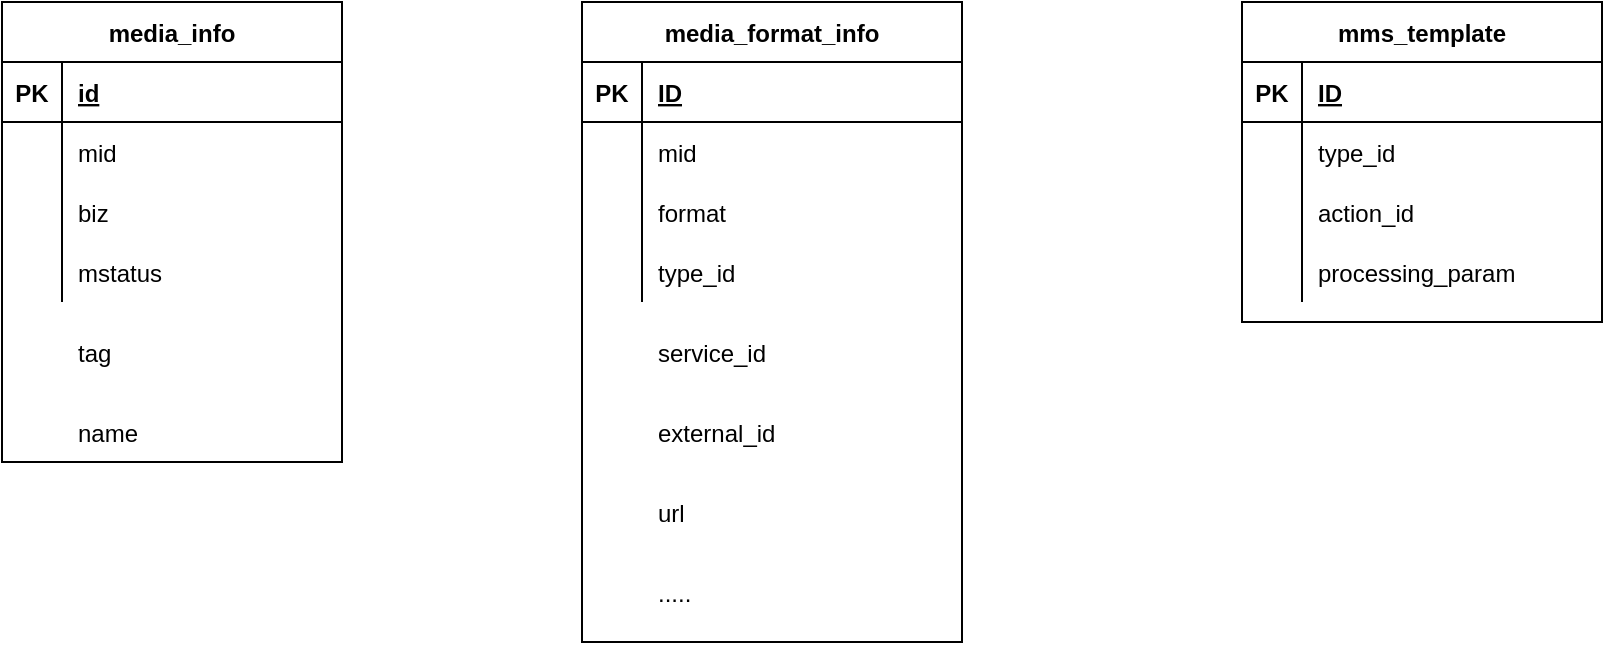 <mxfile version="14.6.13" type="github">
  <diagram id="kkKos9nISYE2yEsiCCxR" name="Page-1">
    <mxGraphModel dx="1422" dy="755" grid="1" gridSize="10" guides="1" tooltips="1" connect="1" arrows="1" fold="1" page="1" pageScale="1" pageWidth="827" pageHeight="1169" math="0" shadow="0">
      <root>
        <mxCell id="0" />
        <mxCell id="1" parent="0" />
        <mxCell id="56GbnK_W7msUl-9ypa2e-16" value="mms_template" style="shape=table;startSize=30;container=1;collapsible=1;childLayout=tableLayout;fixedRows=1;rowLines=0;fontStyle=1;align=center;resizeLast=1;" vertex="1" parent="1">
          <mxGeometry x="700" y="210" width="180" height="160" as="geometry" />
        </mxCell>
        <mxCell id="56GbnK_W7msUl-9ypa2e-17" value="" style="shape=partialRectangle;collapsible=0;dropTarget=0;pointerEvents=0;fillColor=none;top=0;left=0;bottom=1;right=0;points=[[0,0.5],[1,0.5]];portConstraint=eastwest;" vertex="1" parent="56GbnK_W7msUl-9ypa2e-16">
          <mxGeometry y="30" width="180" height="30" as="geometry" />
        </mxCell>
        <mxCell id="56GbnK_W7msUl-9ypa2e-18" value="PK" style="shape=partialRectangle;connectable=0;fillColor=none;top=0;left=0;bottom=0;right=0;fontStyle=1;overflow=hidden;" vertex="1" parent="56GbnK_W7msUl-9ypa2e-17">
          <mxGeometry width="30" height="30" as="geometry" />
        </mxCell>
        <mxCell id="56GbnK_W7msUl-9ypa2e-19" value="ID" style="shape=partialRectangle;connectable=0;fillColor=none;top=0;left=0;bottom=0;right=0;align=left;spacingLeft=6;fontStyle=5;overflow=hidden;" vertex="1" parent="56GbnK_W7msUl-9ypa2e-17">
          <mxGeometry x="30" width="150" height="30" as="geometry" />
        </mxCell>
        <mxCell id="56GbnK_W7msUl-9ypa2e-20" value="" style="shape=partialRectangle;collapsible=0;dropTarget=0;pointerEvents=0;fillColor=none;top=0;left=0;bottom=0;right=0;points=[[0,0.5],[1,0.5]];portConstraint=eastwest;" vertex="1" parent="56GbnK_W7msUl-9ypa2e-16">
          <mxGeometry y="60" width="180" height="30" as="geometry" />
        </mxCell>
        <mxCell id="56GbnK_W7msUl-9ypa2e-21" value="" style="shape=partialRectangle;connectable=0;fillColor=none;top=0;left=0;bottom=0;right=0;editable=1;overflow=hidden;" vertex="1" parent="56GbnK_W7msUl-9ypa2e-20">
          <mxGeometry width="30" height="30" as="geometry" />
        </mxCell>
        <mxCell id="56GbnK_W7msUl-9ypa2e-22" value="type_id" style="shape=partialRectangle;connectable=0;fillColor=none;top=0;left=0;bottom=0;right=0;align=left;spacingLeft=6;overflow=hidden;" vertex="1" parent="56GbnK_W7msUl-9ypa2e-20">
          <mxGeometry x="30" width="150" height="30" as="geometry" />
        </mxCell>
        <mxCell id="56GbnK_W7msUl-9ypa2e-23" value="" style="shape=partialRectangle;collapsible=0;dropTarget=0;pointerEvents=0;fillColor=none;top=0;left=0;bottom=0;right=0;points=[[0,0.5],[1,0.5]];portConstraint=eastwest;" vertex="1" parent="56GbnK_W7msUl-9ypa2e-16">
          <mxGeometry y="90" width="180" height="30" as="geometry" />
        </mxCell>
        <mxCell id="56GbnK_W7msUl-9ypa2e-24" value="" style="shape=partialRectangle;connectable=0;fillColor=none;top=0;left=0;bottom=0;right=0;editable=1;overflow=hidden;" vertex="1" parent="56GbnK_W7msUl-9ypa2e-23">
          <mxGeometry width="30" height="30" as="geometry" />
        </mxCell>
        <mxCell id="56GbnK_W7msUl-9ypa2e-25" value="action_id" style="shape=partialRectangle;connectable=0;fillColor=none;top=0;left=0;bottom=0;right=0;align=left;spacingLeft=6;overflow=hidden;" vertex="1" parent="56GbnK_W7msUl-9ypa2e-23">
          <mxGeometry x="30" width="150" height="30" as="geometry" />
        </mxCell>
        <mxCell id="56GbnK_W7msUl-9ypa2e-26" value="" style="shape=partialRectangle;collapsible=0;dropTarget=0;pointerEvents=0;fillColor=none;top=0;left=0;bottom=0;right=0;points=[[0,0.5],[1,0.5]];portConstraint=eastwest;" vertex="1" parent="56GbnK_W7msUl-9ypa2e-16">
          <mxGeometry y="120" width="180" height="30" as="geometry" />
        </mxCell>
        <mxCell id="56GbnK_W7msUl-9ypa2e-27" value="" style="shape=partialRectangle;connectable=0;fillColor=none;top=0;left=0;bottom=0;right=0;editable=1;overflow=hidden;" vertex="1" parent="56GbnK_W7msUl-9ypa2e-26">
          <mxGeometry width="30" height="30" as="geometry" />
        </mxCell>
        <mxCell id="56GbnK_W7msUl-9ypa2e-28" value="processing_param" style="shape=partialRectangle;connectable=0;fillColor=none;top=0;left=0;bottom=0;right=0;align=left;spacingLeft=6;overflow=hidden;" vertex="1" parent="56GbnK_W7msUl-9ypa2e-26">
          <mxGeometry x="30" width="150" height="30" as="geometry" />
        </mxCell>
        <mxCell id="56GbnK_W7msUl-9ypa2e-29" value="media_info" style="shape=table;startSize=30;container=1;collapsible=1;childLayout=tableLayout;fixedRows=1;rowLines=0;fontStyle=1;align=center;resizeLast=1;" vertex="1" parent="1">
          <mxGeometry x="80" y="210" width="170" height="230" as="geometry" />
        </mxCell>
        <mxCell id="56GbnK_W7msUl-9ypa2e-30" value="" style="shape=partialRectangle;collapsible=0;dropTarget=0;pointerEvents=0;fillColor=none;top=0;left=0;bottom=1;right=0;points=[[0,0.5],[1,0.5]];portConstraint=eastwest;" vertex="1" parent="56GbnK_W7msUl-9ypa2e-29">
          <mxGeometry y="30" width="170" height="30" as="geometry" />
        </mxCell>
        <mxCell id="56GbnK_W7msUl-9ypa2e-31" value="PK" style="shape=partialRectangle;connectable=0;fillColor=none;top=0;left=0;bottom=0;right=0;fontStyle=1;overflow=hidden;" vertex="1" parent="56GbnK_W7msUl-9ypa2e-30">
          <mxGeometry width="30" height="30" as="geometry" />
        </mxCell>
        <mxCell id="56GbnK_W7msUl-9ypa2e-32" value="id" style="shape=partialRectangle;connectable=0;fillColor=none;top=0;left=0;bottom=0;right=0;align=left;spacingLeft=6;fontStyle=5;overflow=hidden;" vertex="1" parent="56GbnK_W7msUl-9ypa2e-30">
          <mxGeometry x="30" width="140" height="30" as="geometry" />
        </mxCell>
        <mxCell id="56GbnK_W7msUl-9ypa2e-33" value="" style="shape=partialRectangle;collapsible=0;dropTarget=0;pointerEvents=0;fillColor=none;top=0;left=0;bottom=0;right=0;points=[[0,0.5],[1,0.5]];portConstraint=eastwest;" vertex="1" parent="56GbnK_W7msUl-9ypa2e-29">
          <mxGeometry y="60" width="170" height="30" as="geometry" />
        </mxCell>
        <mxCell id="56GbnK_W7msUl-9ypa2e-34" value="" style="shape=partialRectangle;connectable=0;fillColor=none;top=0;left=0;bottom=0;right=0;editable=1;overflow=hidden;" vertex="1" parent="56GbnK_W7msUl-9ypa2e-33">
          <mxGeometry width="30" height="30" as="geometry" />
        </mxCell>
        <mxCell id="56GbnK_W7msUl-9ypa2e-35" value="mid" style="shape=partialRectangle;connectable=0;fillColor=none;top=0;left=0;bottom=0;right=0;align=left;spacingLeft=6;overflow=hidden;" vertex="1" parent="56GbnK_W7msUl-9ypa2e-33">
          <mxGeometry x="30" width="140" height="30" as="geometry" />
        </mxCell>
        <mxCell id="56GbnK_W7msUl-9ypa2e-36" value="" style="shape=partialRectangle;collapsible=0;dropTarget=0;pointerEvents=0;fillColor=none;top=0;left=0;bottom=0;right=0;points=[[0,0.5],[1,0.5]];portConstraint=eastwest;" vertex="1" parent="56GbnK_W7msUl-9ypa2e-29">
          <mxGeometry y="90" width="170" height="30" as="geometry" />
        </mxCell>
        <mxCell id="56GbnK_W7msUl-9ypa2e-37" value="" style="shape=partialRectangle;connectable=0;fillColor=none;top=0;left=0;bottom=0;right=0;editable=1;overflow=hidden;" vertex="1" parent="56GbnK_W7msUl-9ypa2e-36">
          <mxGeometry width="30" height="30" as="geometry" />
        </mxCell>
        <mxCell id="56GbnK_W7msUl-9ypa2e-38" value="biz" style="shape=partialRectangle;connectable=0;fillColor=none;top=0;left=0;bottom=0;right=0;align=left;spacingLeft=6;overflow=hidden;" vertex="1" parent="56GbnK_W7msUl-9ypa2e-36">
          <mxGeometry x="30" width="140" height="30" as="geometry" />
        </mxCell>
        <mxCell id="56GbnK_W7msUl-9ypa2e-39" value="" style="shape=partialRectangle;collapsible=0;dropTarget=0;pointerEvents=0;fillColor=none;top=0;left=0;bottom=0;right=0;points=[[0,0.5],[1,0.5]];portConstraint=eastwest;" vertex="1" parent="56GbnK_W7msUl-9ypa2e-29">
          <mxGeometry y="120" width="170" height="30" as="geometry" />
        </mxCell>
        <mxCell id="56GbnK_W7msUl-9ypa2e-40" value="" style="shape=partialRectangle;connectable=0;fillColor=none;top=0;left=0;bottom=0;right=0;editable=1;overflow=hidden;" vertex="1" parent="56GbnK_W7msUl-9ypa2e-39">
          <mxGeometry width="30" height="30" as="geometry" />
        </mxCell>
        <mxCell id="56GbnK_W7msUl-9ypa2e-41" value="mstatus" style="shape=partialRectangle;connectable=0;fillColor=none;top=0;left=0;bottom=0;right=0;align=left;spacingLeft=6;overflow=hidden;" vertex="1" parent="56GbnK_W7msUl-9ypa2e-39">
          <mxGeometry x="30" width="140" height="30" as="geometry" />
        </mxCell>
        <mxCell id="56GbnK_W7msUl-9ypa2e-42" value="media_format_info" style="shape=table;startSize=30;container=1;collapsible=1;childLayout=tableLayout;fixedRows=1;rowLines=0;fontStyle=1;align=center;resizeLast=1;" vertex="1" parent="1">
          <mxGeometry x="370" y="210" width="190" height="320" as="geometry" />
        </mxCell>
        <mxCell id="56GbnK_W7msUl-9ypa2e-43" value="" style="shape=partialRectangle;collapsible=0;dropTarget=0;pointerEvents=0;fillColor=none;top=0;left=0;bottom=1;right=0;points=[[0,0.5],[1,0.5]];portConstraint=eastwest;" vertex="1" parent="56GbnK_W7msUl-9ypa2e-42">
          <mxGeometry y="30" width="190" height="30" as="geometry" />
        </mxCell>
        <mxCell id="56GbnK_W7msUl-9ypa2e-44" value="PK" style="shape=partialRectangle;connectable=0;fillColor=none;top=0;left=0;bottom=0;right=0;fontStyle=1;overflow=hidden;" vertex="1" parent="56GbnK_W7msUl-9ypa2e-43">
          <mxGeometry width="30" height="30" as="geometry" />
        </mxCell>
        <mxCell id="56GbnK_W7msUl-9ypa2e-45" value="ID" style="shape=partialRectangle;connectable=0;fillColor=none;top=0;left=0;bottom=0;right=0;align=left;spacingLeft=6;fontStyle=5;overflow=hidden;" vertex="1" parent="56GbnK_W7msUl-9ypa2e-43">
          <mxGeometry x="30" width="160" height="30" as="geometry" />
        </mxCell>
        <mxCell id="56GbnK_W7msUl-9ypa2e-46" value="" style="shape=partialRectangle;collapsible=0;dropTarget=0;pointerEvents=0;fillColor=none;top=0;left=0;bottom=0;right=0;points=[[0,0.5],[1,0.5]];portConstraint=eastwest;" vertex="1" parent="56GbnK_W7msUl-9ypa2e-42">
          <mxGeometry y="60" width="190" height="30" as="geometry" />
        </mxCell>
        <mxCell id="56GbnK_W7msUl-9ypa2e-47" value="" style="shape=partialRectangle;connectable=0;fillColor=none;top=0;left=0;bottom=0;right=0;editable=1;overflow=hidden;" vertex="1" parent="56GbnK_W7msUl-9ypa2e-46">
          <mxGeometry width="30" height="30" as="geometry" />
        </mxCell>
        <mxCell id="56GbnK_W7msUl-9ypa2e-48" value="mid" style="shape=partialRectangle;connectable=0;fillColor=none;top=0;left=0;bottom=0;right=0;align=left;spacingLeft=6;overflow=hidden;" vertex="1" parent="56GbnK_W7msUl-9ypa2e-46">
          <mxGeometry x="30" width="160" height="30" as="geometry" />
        </mxCell>
        <mxCell id="56GbnK_W7msUl-9ypa2e-49" value="" style="shape=partialRectangle;collapsible=0;dropTarget=0;pointerEvents=0;fillColor=none;top=0;left=0;bottom=0;right=0;points=[[0,0.5],[1,0.5]];portConstraint=eastwest;" vertex="1" parent="56GbnK_W7msUl-9ypa2e-42">
          <mxGeometry y="90" width="190" height="30" as="geometry" />
        </mxCell>
        <mxCell id="56GbnK_W7msUl-9ypa2e-50" value="" style="shape=partialRectangle;connectable=0;fillColor=none;top=0;left=0;bottom=0;right=0;editable=1;overflow=hidden;" vertex="1" parent="56GbnK_W7msUl-9ypa2e-49">
          <mxGeometry width="30" height="30" as="geometry" />
        </mxCell>
        <mxCell id="56GbnK_W7msUl-9ypa2e-51" value="format" style="shape=partialRectangle;connectable=0;fillColor=none;top=0;left=0;bottom=0;right=0;align=left;spacingLeft=6;overflow=hidden;" vertex="1" parent="56GbnK_W7msUl-9ypa2e-49">
          <mxGeometry x="30" width="160" height="30" as="geometry" />
        </mxCell>
        <mxCell id="56GbnK_W7msUl-9ypa2e-52" value="" style="shape=partialRectangle;collapsible=0;dropTarget=0;pointerEvents=0;fillColor=none;top=0;left=0;bottom=0;right=0;points=[[0,0.5],[1,0.5]];portConstraint=eastwest;" vertex="1" parent="56GbnK_W7msUl-9ypa2e-42">
          <mxGeometry y="120" width="190" height="30" as="geometry" />
        </mxCell>
        <mxCell id="56GbnK_W7msUl-9ypa2e-53" value="" style="shape=partialRectangle;connectable=0;fillColor=none;top=0;left=0;bottom=0;right=0;editable=1;overflow=hidden;" vertex="1" parent="56GbnK_W7msUl-9ypa2e-52">
          <mxGeometry width="30" height="30" as="geometry" />
        </mxCell>
        <mxCell id="56GbnK_W7msUl-9ypa2e-54" value="type_id" style="shape=partialRectangle;connectable=0;fillColor=none;top=0;left=0;bottom=0;right=0;align=left;spacingLeft=6;overflow=hidden;" vertex="1" parent="56GbnK_W7msUl-9ypa2e-52">
          <mxGeometry x="30" width="160" height="30" as="geometry" />
        </mxCell>
        <mxCell id="56GbnK_W7msUl-9ypa2e-62" value="" style="shape=partialRectangle;collapsible=0;dropTarget=0;pointerEvents=0;fillColor=none;top=0;left=0;bottom=0;right=0;points=[[0,0.5],[1,0.5]];portConstraint=eastwest;" vertex="1" parent="1">
          <mxGeometry x="80" y="370" width="190" height="30" as="geometry" />
        </mxCell>
        <mxCell id="56GbnK_W7msUl-9ypa2e-63" value="" style="shape=partialRectangle;connectable=0;fillColor=none;top=0;left=0;bottom=0;right=0;editable=1;overflow=hidden;" vertex="1" parent="56GbnK_W7msUl-9ypa2e-62">
          <mxGeometry width="30" height="30" as="geometry" />
        </mxCell>
        <mxCell id="56GbnK_W7msUl-9ypa2e-64" value="tag" style="shape=partialRectangle;connectable=0;fillColor=none;top=0;left=0;bottom=0;right=0;align=left;spacingLeft=6;overflow=hidden;" vertex="1" parent="56GbnK_W7msUl-9ypa2e-62">
          <mxGeometry x="30" width="160" height="30" as="geometry" />
        </mxCell>
        <mxCell id="56GbnK_W7msUl-9ypa2e-65" value="" style="shape=partialRectangle;collapsible=0;dropTarget=0;pointerEvents=0;fillColor=none;top=0;left=0;bottom=0;right=0;points=[[0,0.5],[1,0.5]];portConstraint=eastwest;" vertex="1" parent="1">
          <mxGeometry x="80" y="410" width="190" height="30" as="geometry" />
        </mxCell>
        <mxCell id="56GbnK_W7msUl-9ypa2e-66" value="" style="shape=partialRectangle;connectable=0;fillColor=none;top=0;left=0;bottom=0;right=0;editable=1;overflow=hidden;" vertex="1" parent="56GbnK_W7msUl-9ypa2e-65">
          <mxGeometry width="30" height="30" as="geometry" />
        </mxCell>
        <mxCell id="56GbnK_W7msUl-9ypa2e-67" value="name" style="shape=partialRectangle;connectable=0;fillColor=none;top=0;left=0;bottom=0;right=0;align=left;spacingLeft=6;overflow=hidden;" vertex="1" parent="56GbnK_W7msUl-9ypa2e-65">
          <mxGeometry x="30" width="160" height="30" as="geometry" />
        </mxCell>
        <mxCell id="56GbnK_W7msUl-9ypa2e-68" value="service_id" style="shape=partialRectangle;connectable=0;fillColor=none;top=0;left=0;bottom=0;right=0;align=left;spacingLeft=6;overflow=hidden;" vertex="1" parent="1">
          <mxGeometry x="400" y="370" width="160" height="30" as="geometry" />
        </mxCell>
        <mxCell id="56GbnK_W7msUl-9ypa2e-69" value="external_id" style="shape=partialRectangle;connectable=0;fillColor=none;top=0;left=0;bottom=0;right=0;align=left;spacingLeft=6;overflow=hidden;" vertex="1" parent="1">
          <mxGeometry x="400" y="410" width="160" height="30" as="geometry" />
        </mxCell>
        <mxCell id="56GbnK_W7msUl-9ypa2e-70" value="url" style="shape=partialRectangle;connectable=0;fillColor=none;top=0;left=0;bottom=0;right=0;align=left;spacingLeft=6;overflow=hidden;" vertex="1" parent="1">
          <mxGeometry x="400" y="450" width="160" height="30" as="geometry" />
        </mxCell>
        <mxCell id="56GbnK_W7msUl-9ypa2e-71" value="....." style="shape=partialRectangle;connectable=0;fillColor=none;top=0;left=0;bottom=0;right=0;align=left;spacingLeft=6;overflow=hidden;" vertex="1" parent="1">
          <mxGeometry x="400" y="490" width="160" height="30" as="geometry" />
        </mxCell>
      </root>
    </mxGraphModel>
  </diagram>
</mxfile>
